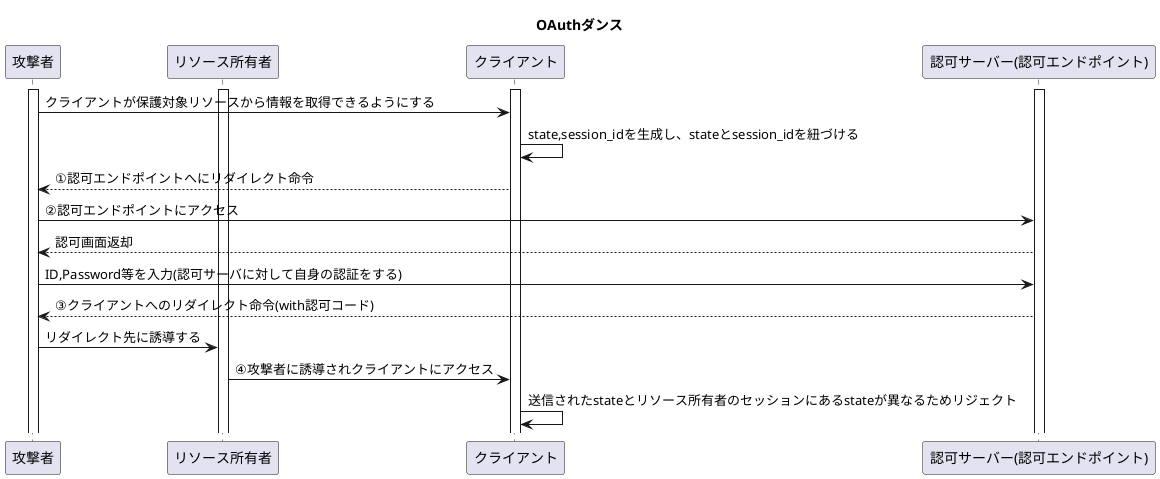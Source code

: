 @startuml
title OAuthダンス

participant "攻撃者" as Attacker
participant "リソース所有者" as ResourceOwner
participant "クライアント" as Client

participant "認可サーバー(認可エンドポイント)" as AuthorizationServer_authn

activate Attacker
activate ResourceOwner
activate Client
activate AuthorizationServer_authn

Attacker -> Client: クライアントが保護対象リソースから情報を取得できるようにする
Client -> Client: state,session_idを生成し、stateとsession_idを紐づける
Client --> Attacker: ①認可エンドポイントへにリダイレクト命令
Attacker -> AuthorizationServer_authn: ②認可エンドポイントにアクセス
AuthorizationServer_authn --> Attacker: 認可画面返却
Attacker -> AuthorizationServer_authn: ID,Password等を入力(認可サーバに対して自身の認証をする)
AuthorizationServer_authn --> Attacker: ③クライアントへのリダイレクト命令(with認可コード)
Attacker -> ResourceOwner: リダイレクト先に誘導する
ResourceOwner -> Client: ④攻撃者に誘導されクライアントにアクセス
Client -> Client: 送信されたstateとリソース所有者のセッションにあるstateが異なるためリジェクト

@enduml
